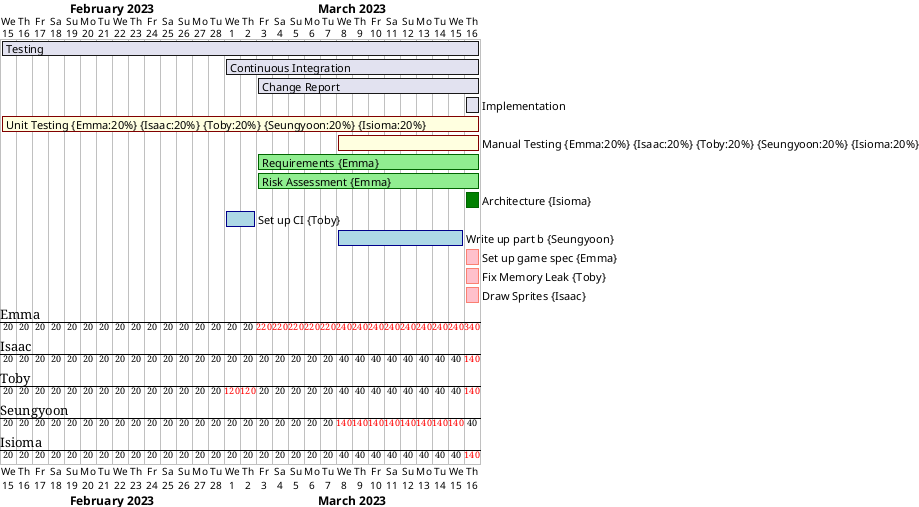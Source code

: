 @startgantt

Project starts 2023-02-15

[Testing] starts 2023-02-15
[Testing] lasts 30 days
[Continuous Integration] starts 2023-03-01
[Continuous Integration] lasts 16 days
[Change Report] starts 2023-03-03
[Change Report] lasts 14 days
[Implementation] starts 2023-03-16
[Implementation] lasts 1 day

[Unit Testing] on {Emma:20%} {Isaac:20%} {Toby:20%} {Seungyoon:20%} {Isioma:20%} starts 2023-02-15 and ends 2023-03-16 and is colored in LightYellow/Maroon
[Manual Testing] on {Emma:20%} {Isaac:20%} {Toby:20%} {Seungyoon:20%} {Isioma:20%} starts 2023-03-08 and ends 2023-03-16 and is colored in LightYellow/Maroon


[Requirements] on {Emma:100%} starts 2023-03-03 and ends 2023-03-16 and is colored in LightGreen/DarkGreen
[Risk Assessment] on {Emma:100%} starts 2023-03-03 and ends 2023-03-16 and is colored in LightGreen/DarkGreen
[Architecture] on {Isioma:100%} starts 2023-03-16 and ends 2023-03-16 and is colored in Green/DarkGreen

[Set up CI] on {Toby:100%} starts 2023-03-01 and ends 2023-03-02 and is colored in LightBlue/DarkBlue
[Write up part b] on {Seungyoon:100%} starts 2023-03-08 and ends 2023-03-15 and is colored in LightBlue/DarkBlue

[Set up game spec] on {Emma:100%} starts 2023-03-16 and ends 2023-03-16 and is colored in Pink/Salmon
[Fix Memory Leak] on {Toby:100%} starts 2023-03-16 and ends 2023-03-16 and is colored in Pink/Salmon
[Draw Sprites] on {Isaac:100%} starts 2023-03-16 and ends 2023-03-16 and is colored in Pink/Salmon
@endgantt